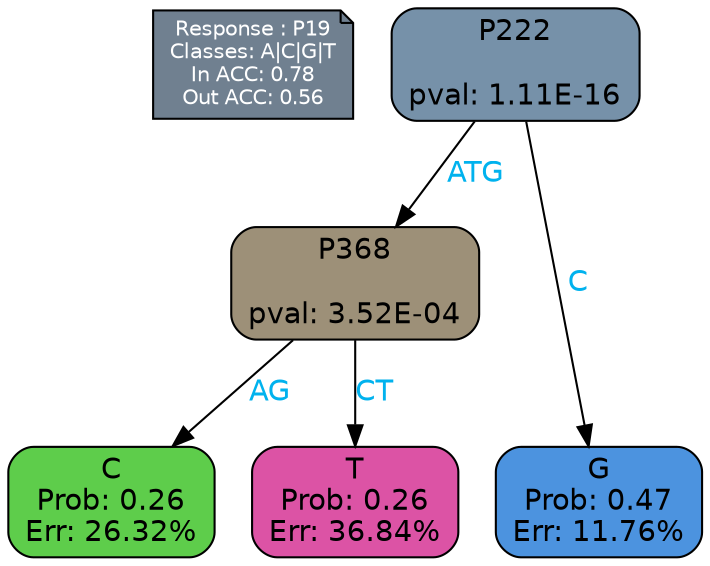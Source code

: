 digraph Tree {
node [shape=box, style="filled, rounded", color="black", fontname=helvetica] ;
graph [ranksep=equally, splines=polylines, bgcolor=transparent, dpi=600] ;
edge [fontname=helvetica] ;
LEGEND [label="Response : P19
Classes: A|C|G|T
In ACC: 0.78
Out ACC: 0.56
",shape=note,align=left,style=filled,fillcolor="slategray",fontcolor="white",fontsize=10];1 [label="P222

pval: 1.11E-16", fillcolor="#7691a9"] ;
2 [label="P368

pval: 3.52E-04", fillcolor="#9d9078"] ;
3 [label="C
Prob: 0.26
Err: 26.32%", fillcolor="#5ecd4b"] ;
4 [label="T
Prob: 0.26
Err: 36.84%", fillcolor="#dc53a5"] ;
5 [label="G
Prob: 0.47
Err: 11.76%", fillcolor="#4c93df"] ;
1 -> 2 [label="ATG",fontcolor=deepskyblue2] ;
1 -> 5 [label="C",fontcolor=deepskyblue2] ;
2 -> 3 [label="AG",fontcolor=deepskyblue2] ;
2 -> 4 [label="CT",fontcolor=deepskyblue2] ;
{rank = same; 3;4;5;}{rank = same; LEGEND;1;}}